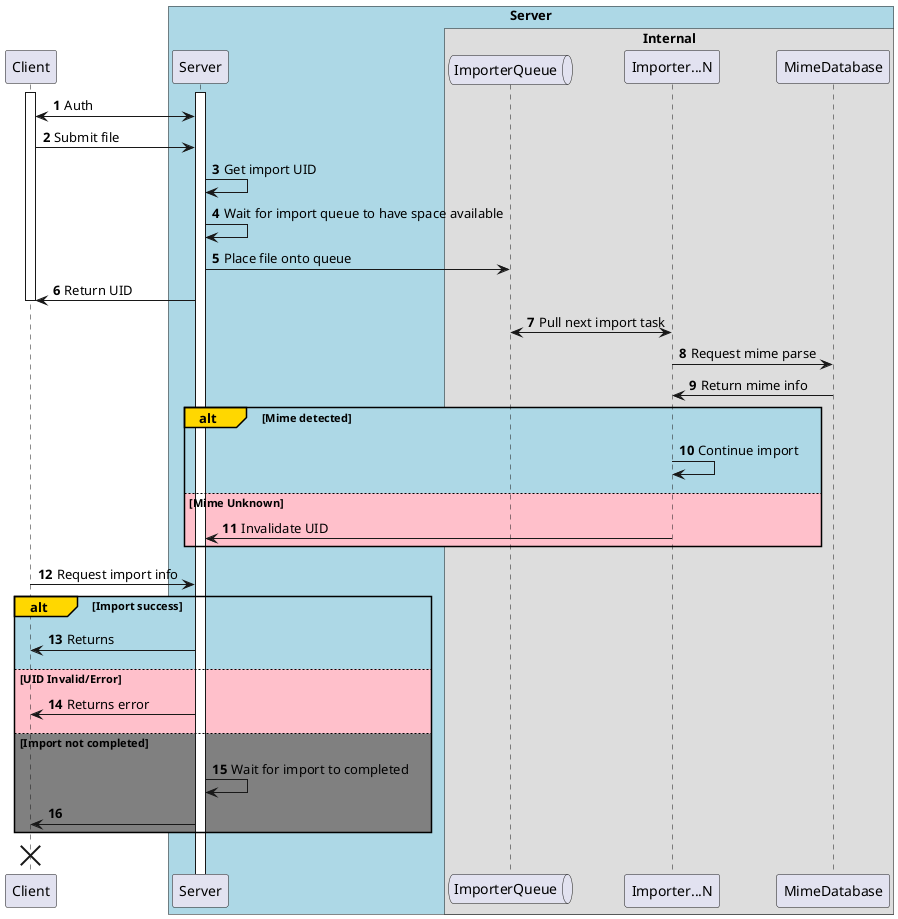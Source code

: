 @startuml
'https://plantuml.com/sequence-diagram

autonumber


participant Client

!pragma teoz true
box "Server" #LightBlue
participant Server
box "Internal"
queue ImporterQueue as Queue
participant Importer...N as Importer
participant MimeDatabase
end box

end box

activate Client
activate Server

Client <-> Server: Auth

Client -> Server: Submit file
Server -> Server: Get import UID

Server -> Server: Wait for import queue to have space available
Server -> Queue: Place file onto queue

Server -> Client: Return UID

deactivate Client

Queue <-> Importer: Pull next import task
Importer -> MimeDatabase: Request mime parse

MimeDatabase -> Importer: Return mime info

alt#Gold #LightBlue Mime detected
Importer -> Importer: Continue import
else #Pink Mime Unknown
Importer -> Server: Invalidate UID
end


Client -> Server: Request import info
alt#Gold #LightBlue Import success
Server -> Client: Returns
else #Pink UID Invalid/Error
Server -> Client: Returns error
else #Grey Import not completed
Server -> Server: Wait for import to completed
Server -> Client:
end


destroy Client

@enduml